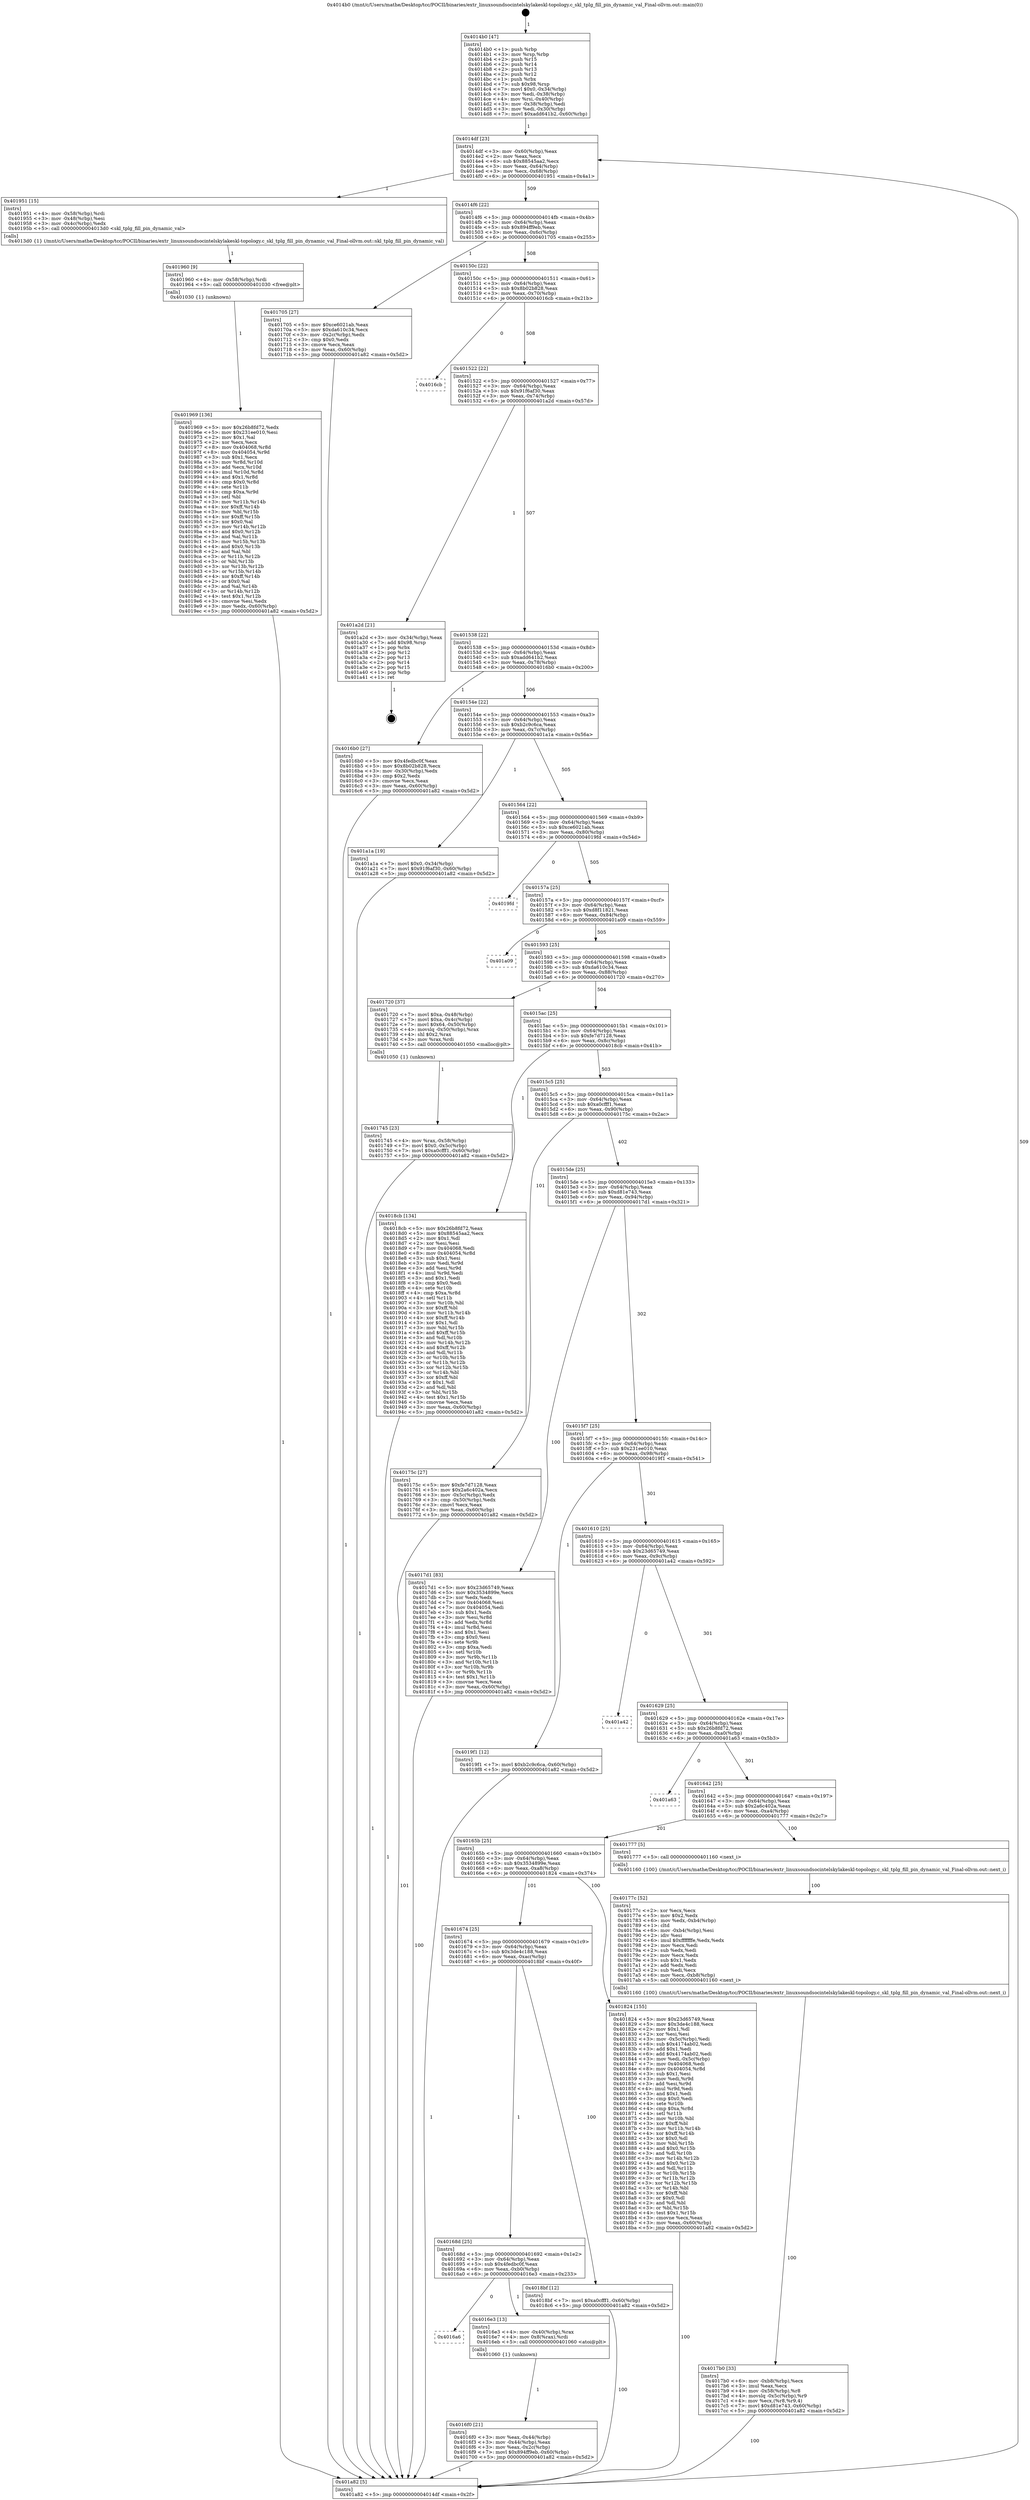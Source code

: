 digraph "0x4014b0" {
  label = "0x4014b0 (/mnt/c/Users/mathe/Desktop/tcc/POCII/binaries/extr_linuxsoundsocintelskylakeskl-topology.c_skl_tplg_fill_pin_dynamic_val_Final-ollvm.out::main(0))"
  labelloc = "t"
  node[shape=record]

  Entry [label="",width=0.3,height=0.3,shape=circle,fillcolor=black,style=filled]
  "0x4014df" [label="{
     0x4014df [23]\l
     | [instrs]\l
     &nbsp;&nbsp;0x4014df \<+3\>: mov -0x60(%rbp),%eax\l
     &nbsp;&nbsp;0x4014e2 \<+2\>: mov %eax,%ecx\l
     &nbsp;&nbsp;0x4014e4 \<+6\>: sub $0x88545aa2,%ecx\l
     &nbsp;&nbsp;0x4014ea \<+3\>: mov %eax,-0x64(%rbp)\l
     &nbsp;&nbsp;0x4014ed \<+3\>: mov %ecx,-0x68(%rbp)\l
     &nbsp;&nbsp;0x4014f0 \<+6\>: je 0000000000401951 \<main+0x4a1\>\l
  }"]
  "0x401951" [label="{
     0x401951 [15]\l
     | [instrs]\l
     &nbsp;&nbsp;0x401951 \<+4\>: mov -0x58(%rbp),%rdi\l
     &nbsp;&nbsp;0x401955 \<+3\>: mov -0x48(%rbp),%esi\l
     &nbsp;&nbsp;0x401958 \<+3\>: mov -0x4c(%rbp),%edx\l
     &nbsp;&nbsp;0x40195b \<+5\>: call 00000000004013d0 \<skl_tplg_fill_pin_dynamic_val\>\l
     | [calls]\l
     &nbsp;&nbsp;0x4013d0 \{1\} (/mnt/c/Users/mathe/Desktop/tcc/POCII/binaries/extr_linuxsoundsocintelskylakeskl-topology.c_skl_tplg_fill_pin_dynamic_val_Final-ollvm.out::skl_tplg_fill_pin_dynamic_val)\l
  }"]
  "0x4014f6" [label="{
     0x4014f6 [22]\l
     | [instrs]\l
     &nbsp;&nbsp;0x4014f6 \<+5\>: jmp 00000000004014fb \<main+0x4b\>\l
     &nbsp;&nbsp;0x4014fb \<+3\>: mov -0x64(%rbp),%eax\l
     &nbsp;&nbsp;0x4014fe \<+5\>: sub $0x894ff9eb,%eax\l
     &nbsp;&nbsp;0x401503 \<+3\>: mov %eax,-0x6c(%rbp)\l
     &nbsp;&nbsp;0x401506 \<+6\>: je 0000000000401705 \<main+0x255\>\l
  }"]
  Exit [label="",width=0.3,height=0.3,shape=circle,fillcolor=black,style=filled,peripheries=2]
  "0x401705" [label="{
     0x401705 [27]\l
     | [instrs]\l
     &nbsp;&nbsp;0x401705 \<+5\>: mov $0xce6021ab,%eax\l
     &nbsp;&nbsp;0x40170a \<+5\>: mov $0xda610c34,%ecx\l
     &nbsp;&nbsp;0x40170f \<+3\>: mov -0x2c(%rbp),%edx\l
     &nbsp;&nbsp;0x401712 \<+3\>: cmp $0x0,%edx\l
     &nbsp;&nbsp;0x401715 \<+3\>: cmove %ecx,%eax\l
     &nbsp;&nbsp;0x401718 \<+3\>: mov %eax,-0x60(%rbp)\l
     &nbsp;&nbsp;0x40171b \<+5\>: jmp 0000000000401a82 \<main+0x5d2\>\l
  }"]
  "0x40150c" [label="{
     0x40150c [22]\l
     | [instrs]\l
     &nbsp;&nbsp;0x40150c \<+5\>: jmp 0000000000401511 \<main+0x61\>\l
     &nbsp;&nbsp;0x401511 \<+3\>: mov -0x64(%rbp),%eax\l
     &nbsp;&nbsp;0x401514 \<+5\>: sub $0x8b02b828,%eax\l
     &nbsp;&nbsp;0x401519 \<+3\>: mov %eax,-0x70(%rbp)\l
     &nbsp;&nbsp;0x40151c \<+6\>: je 00000000004016cb \<main+0x21b\>\l
  }"]
  "0x401969" [label="{
     0x401969 [136]\l
     | [instrs]\l
     &nbsp;&nbsp;0x401969 \<+5\>: mov $0x26b8fd72,%edx\l
     &nbsp;&nbsp;0x40196e \<+5\>: mov $0x231ee010,%esi\l
     &nbsp;&nbsp;0x401973 \<+2\>: mov $0x1,%al\l
     &nbsp;&nbsp;0x401975 \<+2\>: xor %ecx,%ecx\l
     &nbsp;&nbsp;0x401977 \<+8\>: mov 0x404068,%r8d\l
     &nbsp;&nbsp;0x40197f \<+8\>: mov 0x404054,%r9d\l
     &nbsp;&nbsp;0x401987 \<+3\>: sub $0x1,%ecx\l
     &nbsp;&nbsp;0x40198a \<+3\>: mov %r8d,%r10d\l
     &nbsp;&nbsp;0x40198d \<+3\>: add %ecx,%r10d\l
     &nbsp;&nbsp;0x401990 \<+4\>: imul %r10d,%r8d\l
     &nbsp;&nbsp;0x401994 \<+4\>: and $0x1,%r8d\l
     &nbsp;&nbsp;0x401998 \<+4\>: cmp $0x0,%r8d\l
     &nbsp;&nbsp;0x40199c \<+4\>: sete %r11b\l
     &nbsp;&nbsp;0x4019a0 \<+4\>: cmp $0xa,%r9d\l
     &nbsp;&nbsp;0x4019a4 \<+3\>: setl %bl\l
     &nbsp;&nbsp;0x4019a7 \<+3\>: mov %r11b,%r14b\l
     &nbsp;&nbsp;0x4019aa \<+4\>: xor $0xff,%r14b\l
     &nbsp;&nbsp;0x4019ae \<+3\>: mov %bl,%r15b\l
     &nbsp;&nbsp;0x4019b1 \<+4\>: xor $0xff,%r15b\l
     &nbsp;&nbsp;0x4019b5 \<+2\>: xor $0x0,%al\l
     &nbsp;&nbsp;0x4019b7 \<+3\>: mov %r14b,%r12b\l
     &nbsp;&nbsp;0x4019ba \<+4\>: and $0x0,%r12b\l
     &nbsp;&nbsp;0x4019be \<+3\>: and %al,%r11b\l
     &nbsp;&nbsp;0x4019c1 \<+3\>: mov %r15b,%r13b\l
     &nbsp;&nbsp;0x4019c4 \<+4\>: and $0x0,%r13b\l
     &nbsp;&nbsp;0x4019c8 \<+2\>: and %al,%bl\l
     &nbsp;&nbsp;0x4019ca \<+3\>: or %r11b,%r12b\l
     &nbsp;&nbsp;0x4019cd \<+3\>: or %bl,%r13b\l
     &nbsp;&nbsp;0x4019d0 \<+3\>: xor %r13b,%r12b\l
     &nbsp;&nbsp;0x4019d3 \<+3\>: or %r15b,%r14b\l
     &nbsp;&nbsp;0x4019d6 \<+4\>: xor $0xff,%r14b\l
     &nbsp;&nbsp;0x4019da \<+2\>: or $0x0,%al\l
     &nbsp;&nbsp;0x4019dc \<+3\>: and %al,%r14b\l
     &nbsp;&nbsp;0x4019df \<+3\>: or %r14b,%r12b\l
     &nbsp;&nbsp;0x4019e2 \<+4\>: test $0x1,%r12b\l
     &nbsp;&nbsp;0x4019e6 \<+3\>: cmovne %esi,%edx\l
     &nbsp;&nbsp;0x4019e9 \<+3\>: mov %edx,-0x60(%rbp)\l
     &nbsp;&nbsp;0x4019ec \<+5\>: jmp 0000000000401a82 \<main+0x5d2\>\l
  }"]
  "0x4016cb" [label="{
     0x4016cb\l
  }", style=dashed]
  "0x401522" [label="{
     0x401522 [22]\l
     | [instrs]\l
     &nbsp;&nbsp;0x401522 \<+5\>: jmp 0000000000401527 \<main+0x77\>\l
     &nbsp;&nbsp;0x401527 \<+3\>: mov -0x64(%rbp),%eax\l
     &nbsp;&nbsp;0x40152a \<+5\>: sub $0x91f6af30,%eax\l
     &nbsp;&nbsp;0x40152f \<+3\>: mov %eax,-0x74(%rbp)\l
     &nbsp;&nbsp;0x401532 \<+6\>: je 0000000000401a2d \<main+0x57d\>\l
  }"]
  "0x401960" [label="{
     0x401960 [9]\l
     | [instrs]\l
     &nbsp;&nbsp;0x401960 \<+4\>: mov -0x58(%rbp),%rdi\l
     &nbsp;&nbsp;0x401964 \<+5\>: call 0000000000401030 \<free@plt\>\l
     | [calls]\l
     &nbsp;&nbsp;0x401030 \{1\} (unknown)\l
  }"]
  "0x401a2d" [label="{
     0x401a2d [21]\l
     | [instrs]\l
     &nbsp;&nbsp;0x401a2d \<+3\>: mov -0x34(%rbp),%eax\l
     &nbsp;&nbsp;0x401a30 \<+7\>: add $0x98,%rsp\l
     &nbsp;&nbsp;0x401a37 \<+1\>: pop %rbx\l
     &nbsp;&nbsp;0x401a38 \<+2\>: pop %r12\l
     &nbsp;&nbsp;0x401a3a \<+2\>: pop %r13\l
     &nbsp;&nbsp;0x401a3c \<+2\>: pop %r14\l
     &nbsp;&nbsp;0x401a3e \<+2\>: pop %r15\l
     &nbsp;&nbsp;0x401a40 \<+1\>: pop %rbp\l
     &nbsp;&nbsp;0x401a41 \<+1\>: ret\l
  }"]
  "0x401538" [label="{
     0x401538 [22]\l
     | [instrs]\l
     &nbsp;&nbsp;0x401538 \<+5\>: jmp 000000000040153d \<main+0x8d\>\l
     &nbsp;&nbsp;0x40153d \<+3\>: mov -0x64(%rbp),%eax\l
     &nbsp;&nbsp;0x401540 \<+5\>: sub $0xadd641b2,%eax\l
     &nbsp;&nbsp;0x401545 \<+3\>: mov %eax,-0x78(%rbp)\l
     &nbsp;&nbsp;0x401548 \<+6\>: je 00000000004016b0 \<main+0x200\>\l
  }"]
  "0x4017b0" [label="{
     0x4017b0 [33]\l
     | [instrs]\l
     &nbsp;&nbsp;0x4017b0 \<+6\>: mov -0xb8(%rbp),%ecx\l
     &nbsp;&nbsp;0x4017b6 \<+3\>: imul %eax,%ecx\l
     &nbsp;&nbsp;0x4017b9 \<+4\>: mov -0x58(%rbp),%r8\l
     &nbsp;&nbsp;0x4017bd \<+4\>: movslq -0x5c(%rbp),%r9\l
     &nbsp;&nbsp;0x4017c1 \<+4\>: mov %ecx,(%r8,%r9,4)\l
     &nbsp;&nbsp;0x4017c5 \<+7\>: movl $0xd81e743,-0x60(%rbp)\l
     &nbsp;&nbsp;0x4017cc \<+5\>: jmp 0000000000401a82 \<main+0x5d2\>\l
  }"]
  "0x4016b0" [label="{
     0x4016b0 [27]\l
     | [instrs]\l
     &nbsp;&nbsp;0x4016b0 \<+5\>: mov $0x4fedbc0f,%eax\l
     &nbsp;&nbsp;0x4016b5 \<+5\>: mov $0x8b02b828,%ecx\l
     &nbsp;&nbsp;0x4016ba \<+3\>: mov -0x30(%rbp),%edx\l
     &nbsp;&nbsp;0x4016bd \<+3\>: cmp $0x2,%edx\l
     &nbsp;&nbsp;0x4016c0 \<+3\>: cmovne %ecx,%eax\l
     &nbsp;&nbsp;0x4016c3 \<+3\>: mov %eax,-0x60(%rbp)\l
     &nbsp;&nbsp;0x4016c6 \<+5\>: jmp 0000000000401a82 \<main+0x5d2\>\l
  }"]
  "0x40154e" [label="{
     0x40154e [22]\l
     | [instrs]\l
     &nbsp;&nbsp;0x40154e \<+5\>: jmp 0000000000401553 \<main+0xa3\>\l
     &nbsp;&nbsp;0x401553 \<+3\>: mov -0x64(%rbp),%eax\l
     &nbsp;&nbsp;0x401556 \<+5\>: sub $0xb2c9c6ca,%eax\l
     &nbsp;&nbsp;0x40155b \<+3\>: mov %eax,-0x7c(%rbp)\l
     &nbsp;&nbsp;0x40155e \<+6\>: je 0000000000401a1a \<main+0x56a\>\l
  }"]
  "0x401a82" [label="{
     0x401a82 [5]\l
     | [instrs]\l
     &nbsp;&nbsp;0x401a82 \<+5\>: jmp 00000000004014df \<main+0x2f\>\l
  }"]
  "0x4014b0" [label="{
     0x4014b0 [47]\l
     | [instrs]\l
     &nbsp;&nbsp;0x4014b0 \<+1\>: push %rbp\l
     &nbsp;&nbsp;0x4014b1 \<+3\>: mov %rsp,%rbp\l
     &nbsp;&nbsp;0x4014b4 \<+2\>: push %r15\l
     &nbsp;&nbsp;0x4014b6 \<+2\>: push %r14\l
     &nbsp;&nbsp;0x4014b8 \<+2\>: push %r13\l
     &nbsp;&nbsp;0x4014ba \<+2\>: push %r12\l
     &nbsp;&nbsp;0x4014bc \<+1\>: push %rbx\l
     &nbsp;&nbsp;0x4014bd \<+7\>: sub $0x98,%rsp\l
     &nbsp;&nbsp;0x4014c4 \<+7\>: movl $0x0,-0x34(%rbp)\l
     &nbsp;&nbsp;0x4014cb \<+3\>: mov %edi,-0x38(%rbp)\l
     &nbsp;&nbsp;0x4014ce \<+4\>: mov %rsi,-0x40(%rbp)\l
     &nbsp;&nbsp;0x4014d2 \<+3\>: mov -0x38(%rbp),%edi\l
     &nbsp;&nbsp;0x4014d5 \<+3\>: mov %edi,-0x30(%rbp)\l
     &nbsp;&nbsp;0x4014d8 \<+7\>: movl $0xadd641b2,-0x60(%rbp)\l
  }"]
  "0x40177c" [label="{
     0x40177c [52]\l
     | [instrs]\l
     &nbsp;&nbsp;0x40177c \<+2\>: xor %ecx,%ecx\l
     &nbsp;&nbsp;0x40177e \<+5\>: mov $0x2,%edx\l
     &nbsp;&nbsp;0x401783 \<+6\>: mov %edx,-0xb4(%rbp)\l
     &nbsp;&nbsp;0x401789 \<+1\>: cltd\l
     &nbsp;&nbsp;0x40178a \<+6\>: mov -0xb4(%rbp),%esi\l
     &nbsp;&nbsp;0x401790 \<+2\>: idiv %esi\l
     &nbsp;&nbsp;0x401792 \<+6\>: imul $0xfffffffe,%edx,%edx\l
     &nbsp;&nbsp;0x401798 \<+2\>: mov %ecx,%edi\l
     &nbsp;&nbsp;0x40179a \<+2\>: sub %edx,%edi\l
     &nbsp;&nbsp;0x40179c \<+2\>: mov %ecx,%edx\l
     &nbsp;&nbsp;0x40179e \<+3\>: sub $0x1,%edx\l
     &nbsp;&nbsp;0x4017a1 \<+2\>: add %edx,%edi\l
     &nbsp;&nbsp;0x4017a3 \<+2\>: sub %edi,%ecx\l
     &nbsp;&nbsp;0x4017a5 \<+6\>: mov %ecx,-0xb8(%rbp)\l
     &nbsp;&nbsp;0x4017ab \<+5\>: call 0000000000401160 \<next_i\>\l
     | [calls]\l
     &nbsp;&nbsp;0x401160 \{100\} (/mnt/c/Users/mathe/Desktop/tcc/POCII/binaries/extr_linuxsoundsocintelskylakeskl-topology.c_skl_tplg_fill_pin_dynamic_val_Final-ollvm.out::next_i)\l
  }"]
  "0x401a1a" [label="{
     0x401a1a [19]\l
     | [instrs]\l
     &nbsp;&nbsp;0x401a1a \<+7\>: movl $0x0,-0x34(%rbp)\l
     &nbsp;&nbsp;0x401a21 \<+7\>: movl $0x91f6af30,-0x60(%rbp)\l
     &nbsp;&nbsp;0x401a28 \<+5\>: jmp 0000000000401a82 \<main+0x5d2\>\l
  }"]
  "0x401564" [label="{
     0x401564 [22]\l
     | [instrs]\l
     &nbsp;&nbsp;0x401564 \<+5\>: jmp 0000000000401569 \<main+0xb9\>\l
     &nbsp;&nbsp;0x401569 \<+3\>: mov -0x64(%rbp),%eax\l
     &nbsp;&nbsp;0x40156c \<+5\>: sub $0xce6021ab,%eax\l
     &nbsp;&nbsp;0x401571 \<+3\>: mov %eax,-0x80(%rbp)\l
     &nbsp;&nbsp;0x401574 \<+6\>: je 00000000004019fd \<main+0x54d\>\l
  }"]
  "0x401745" [label="{
     0x401745 [23]\l
     | [instrs]\l
     &nbsp;&nbsp;0x401745 \<+4\>: mov %rax,-0x58(%rbp)\l
     &nbsp;&nbsp;0x401749 \<+7\>: movl $0x0,-0x5c(%rbp)\l
     &nbsp;&nbsp;0x401750 \<+7\>: movl $0xa0cfff1,-0x60(%rbp)\l
     &nbsp;&nbsp;0x401757 \<+5\>: jmp 0000000000401a82 \<main+0x5d2\>\l
  }"]
  "0x4019fd" [label="{
     0x4019fd\l
  }", style=dashed]
  "0x40157a" [label="{
     0x40157a [25]\l
     | [instrs]\l
     &nbsp;&nbsp;0x40157a \<+5\>: jmp 000000000040157f \<main+0xcf\>\l
     &nbsp;&nbsp;0x40157f \<+3\>: mov -0x64(%rbp),%eax\l
     &nbsp;&nbsp;0x401582 \<+5\>: sub $0xd8f11821,%eax\l
     &nbsp;&nbsp;0x401587 \<+6\>: mov %eax,-0x84(%rbp)\l
     &nbsp;&nbsp;0x40158d \<+6\>: je 0000000000401a09 \<main+0x559\>\l
  }"]
  "0x4016f0" [label="{
     0x4016f0 [21]\l
     | [instrs]\l
     &nbsp;&nbsp;0x4016f0 \<+3\>: mov %eax,-0x44(%rbp)\l
     &nbsp;&nbsp;0x4016f3 \<+3\>: mov -0x44(%rbp),%eax\l
     &nbsp;&nbsp;0x4016f6 \<+3\>: mov %eax,-0x2c(%rbp)\l
     &nbsp;&nbsp;0x4016f9 \<+7\>: movl $0x894ff9eb,-0x60(%rbp)\l
     &nbsp;&nbsp;0x401700 \<+5\>: jmp 0000000000401a82 \<main+0x5d2\>\l
  }"]
  "0x401a09" [label="{
     0x401a09\l
  }", style=dashed]
  "0x401593" [label="{
     0x401593 [25]\l
     | [instrs]\l
     &nbsp;&nbsp;0x401593 \<+5\>: jmp 0000000000401598 \<main+0xe8\>\l
     &nbsp;&nbsp;0x401598 \<+3\>: mov -0x64(%rbp),%eax\l
     &nbsp;&nbsp;0x40159b \<+5\>: sub $0xda610c34,%eax\l
     &nbsp;&nbsp;0x4015a0 \<+6\>: mov %eax,-0x88(%rbp)\l
     &nbsp;&nbsp;0x4015a6 \<+6\>: je 0000000000401720 \<main+0x270\>\l
  }"]
  "0x4016a6" [label="{
     0x4016a6\l
  }", style=dashed]
  "0x401720" [label="{
     0x401720 [37]\l
     | [instrs]\l
     &nbsp;&nbsp;0x401720 \<+7\>: movl $0xa,-0x48(%rbp)\l
     &nbsp;&nbsp;0x401727 \<+7\>: movl $0xa,-0x4c(%rbp)\l
     &nbsp;&nbsp;0x40172e \<+7\>: movl $0x64,-0x50(%rbp)\l
     &nbsp;&nbsp;0x401735 \<+4\>: movslq -0x50(%rbp),%rax\l
     &nbsp;&nbsp;0x401739 \<+4\>: shl $0x2,%rax\l
     &nbsp;&nbsp;0x40173d \<+3\>: mov %rax,%rdi\l
     &nbsp;&nbsp;0x401740 \<+5\>: call 0000000000401050 \<malloc@plt\>\l
     | [calls]\l
     &nbsp;&nbsp;0x401050 \{1\} (unknown)\l
  }"]
  "0x4015ac" [label="{
     0x4015ac [25]\l
     | [instrs]\l
     &nbsp;&nbsp;0x4015ac \<+5\>: jmp 00000000004015b1 \<main+0x101\>\l
     &nbsp;&nbsp;0x4015b1 \<+3\>: mov -0x64(%rbp),%eax\l
     &nbsp;&nbsp;0x4015b4 \<+5\>: sub $0xfe7d7128,%eax\l
     &nbsp;&nbsp;0x4015b9 \<+6\>: mov %eax,-0x8c(%rbp)\l
     &nbsp;&nbsp;0x4015bf \<+6\>: je 00000000004018cb \<main+0x41b\>\l
  }"]
  "0x4016e3" [label="{
     0x4016e3 [13]\l
     | [instrs]\l
     &nbsp;&nbsp;0x4016e3 \<+4\>: mov -0x40(%rbp),%rax\l
     &nbsp;&nbsp;0x4016e7 \<+4\>: mov 0x8(%rax),%rdi\l
     &nbsp;&nbsp;0x4016eb \<+5\>: call 0000000000401060 \<atoi@plt\>\l
     | [calls]\l
     &nbsp;&nbsp;0x401060 \{1\} (unknown)\l
  }"]
  "0x4018cb" [label="{
     0x4018cb [134]\l
     | [instrs]\l
     &nbsp;&nbsp;0x4018cb \<+5\>: mov $0x26b8fd72,%eax\l
     &nbsp;&nbsp;0x4018d0 \<+5\>: mov $0x88545aa2,%ecx\l
     &nbsp;&nbsp;0x4018d5 \<+2\>: mov $0x1,%dl\l
     &nbsp;&nbsp;0x4018d7 \<+2\>: xor %esi,%esi\l
     &nbsp;&nbsp;0x4018d9 \<+7\>: mov 0x404068,%edi\l
     &nbsp;&nbsp;0x4018e0 \<+8\>: mov 0x404054,%r8d\l
     &nbsp;&nbsp;0x4018e8 \<+3\>: sub $0x1,%esi\l
     &nbsp;&nbsp;0x4018eb \<+3\>: mov %edi,%r9d\l
     &nbsp;&nbsp;0x4018ee \<+3\>: add %esi,%r9d\l
     &nbsp;&nbsp;0x4018f1 \<+4\>: imul %r9d,%edi\l
     &nbsp;&nbsp;0x4018f5 \<+3\>: and $0x1,%edi\l
     &nbsp;&nbsp;0x4018f8 \<+3\>: cmp $0x0,%edi\l
     &nbsp;&nbsp;0x4018fb \<+4\>: sete %r10b\l
     &nbsp;&nbsp;0x4018ff \<+4\>: cmp $0xa,%r8d\l
     &nbsp;&nbsp;0x401903 \<+4\>: setl %r11b\l
     &nbsp;&nbsp;0x401907 \<+3\>: mov %r10b,%bl\l
     &nbsp;&nbsp;0x40190a \<+3\>: xor $0xff,%bl\l
     &nbsp;&nbsp;0x40190d \<+3\>: mov %r11b,%r14b\l
     &nbsp;&nbsp;0x401910 \<+4\>: xor $0xff,%r14b\l
     &nbsp;&nbsp;0x401914 \<+3\>: xor $0x1,%dl\l
     &nbsp;&nbsp;0x401917 \<+3\>: mov %bl,%r15b\l
     &nbsp;&nbsp;0x40191a \<+4\>: and $0xff,%r15b\l
     &nbsp;&nbsp;0x40191e \<+3\>: and %dl,%r10b\l
     &nbsp;&nbsp;0x401921 \<+3\>: mov %r14b,%r12b\l
     &nbsp;&nbsp;0x401924 \<+4\>: and $0xff,%r12b\l
     &nbsp;&nbsp;0x401928 \<+3\>: and %dl,%r11b\l
     &nbsp;&nbsp;0x40192b \<+3\>: or %r10b,%r15b\l
     &nbsp;&nbsp;0x40192e \<+3\>: or %r11b,%r12b\l
     &nbsp;&nbsp;0x401931 \<+3\>: xor %r12b,%r15b\l
     &nbsp;&nbsp;0x401934 \<+3\>: or %r14b,%bl\l
     &nbsp;&nbsp;0x401937 \<+3\>: xor $0xff,%bl\l
     &nbsp;&nbsp;0x40193a \<+3\>: or $0x1,%dl\l
     &nbsp;&nbsp;0x40193d \<+2\>: and %dl,%bl\l
     &nbsp;&nbsp;0x40193f \<+3\>: or %bl,%r15b\l
     &nbsp;&nbsp;0x401942 \<+4\>: test $0x1,%r15b\l
     &nbsp;&nbsp;0x401946 \<+3\>: cmovne %ecx,%eax\l
     &nbsp;&nbsp;0x401949 \<+3\>: mov %eax,-0x60(%rbp)\l
     &nbsp;&nbsp;0x40194c \<+5\>: jmp 0000000000401a82 \<main+0x5d2\>\l
  }"]
  "0x4015c5" [label="{
     0x4015c5 [25]\l
     | [instrs]\l
     &nbsp;&nbsp;0x4015c5 \<+5\>: jmp 00000000004015ca \<main+0x11a\>\l
     &nbsp;&nbsp;0x4015ca \<+3\>: mov -0x64(%rbp),%eax\l
     &nbsp;&nbsp;0x4015cd \<+5\>: sub $0xa0cfff1,%eax\l
     &nbsp;&nbsp;0x4015d2 \<+6\>: mov %eax,-0x90(%rbp)\l
     &nbsp;&nbsp;0x4015d8 \<+6\>: je 000000000040175c \<main+0x2ac\>\l
  }"]
  "0x40168d" [label="{
     0x40168d [25]\l
     | [instrs]\l
     &nbsp;&nbsp;0x40168d \<+5\>: jmp 0000000000401692 \<main+0x1e2\>\l
     &nbsp;&nbsp;0x401692 \<+3\>: mov -0x64(%rbp),%eax\l
     &nbsp;&nbsp;0x401695 \<+5\>: sub $0x4fedbc0f,%eax\l
     &nbsp;&nbsp;0x40169a \<+6\>: mov %eax,-0xb0(%rbp)\l
     &nbsp;&nbsp;0x4016a0 \<+6\>: je 00000000004016e3 \<main+0x233\>\l
  }"]
  "0x40175c" [label="{
     0x40175c [27]\l
     | [instrs]\l
     &nbsp;&nbsp;0x40175c \<+5\>: mov $0xfe7d7128,%eax\l
     &nbsp;&nbsp;0x401761 \<+5\>: mov $0x2a6c402a,%ecx\l
     &nbsp;&nbsp;0x401766 \<+3\>: mov -0x5c(%rbp),%edx\l
     &nbsp;&nbsp;0x401769 \<+3\>: cmp -0x50(%rbp),%edx\l
     &nbsp;&nbsp;0x40176c \<+3\>: cmovl %ecx,%eax\l
     &nbsp;&nbsp;0x40176f \<+3\>: mov %eax,-0x60(%rbp)\l
     &nbsp;&nbsp;0x401772 \<+5\>: jmp 0000000000401a82 \<main+0x5d2\>\l
  }"]
  "0x4015de" [label="{
     0x4015de [25]\l
     | [instrs]\l
     &nbsp;&nbsp;0x4015de \<+5\>: jmp 00000000004015e3 \<main+0x133\>\l
     &nbsp;&nbsp;0x4015e3 \<+3\>: mov -0x64(%rbp),%eax\l
     &nbsp;&nbsp;0x4015e6 \<+5\>: sub $0xd81e743,%eax\l
     &nbsp;&nbsp;0x4015eb \<+6\>: mov %eax,-0x94(%rbp)\l
     &nbsp;&nbsp;0x4015f1 \<+6\>: je 00000000004017d1 \<main+0x321\>\l
  }"]
  "0x4018bf" [label="{
     0x4018bf [12]\l
     | [instrs]\l
     &nbsp;&nbsp;0x4018bf \<+7\>: movl $0xa0cfff1,-0x60(%rbp)\l
     &nbsp;&nbsp;0x4018c6 \<+5\>: jmp 0000000000401a82 \<main+0x5d2\>\l
  }"]
  "0x4017d1" [label="{
     0x4017d1 [83]\l
     | [instrs]\l
     &nbsp;&nbsp;0x4017d1 \<+5\>: mov $0x23d65749,%eax\l
     &nbsp;&nbsp;0x4017d6 \<+5\>: mov $0x3534899e,%ecx\l
     &nbsp;&nbsp;0x4017db \<+2\>: xor %edx,%edx\l
     &nbsp;&nbsp;0x4017dd \<+7\>: mov 0x404068,%esi\l
     &nbsp;&nbsp;0x4017e4 \<+7\>: mov 0x404054,%edi\l
     &nbsp;&nbsp;0x4017eb \<+3\>: sub $0x1,%edx\l
     &nbsp;&nbsp;0x4017ee \<+3\>: mov %esi,%r8d\l
     &nbsp;&nbsp;0x4017f1 \<+3\>: add %edx,%r8d\l
     &nbsp;&nbsp;0x4017f4 \<+4\>: imul %r8d,%esi\l
     &nbsp;&nbsp;0x4017f8 \<+3\>: and $0x1,%esi\l
     &nbsp;&nbsp;0x4017fb \<+3\>: cmp $0x0,%esi\l
     &nbsp;&nbsp;0x4017fe \<+4\>: sete %r9b\l
     &nbsp;&nbsp;0x401802 \<+3\>: cmp $0xa,%edi\l
     &nbsp;&nbsp;0x401805 \<+4\>: setl %r10b\l
     &nbsp;&nbsp;0x401809 \<+3\>: mov %r9b,%r11b\l
     &nbsp;&nbsp;0x40180c \<+3\>: and %r10b,%r11b\l
     &nbsp;&nbsp;0x40180f \<+3\>: xor %r10b,%r9b\l
     &nbsp;&nbsp;0x401812 \<+3\>: or %r9b,%r11b\l
     &nbsp;&nbsp;0x401815 \<+4\>: test $0x1,%r11b\l
     &nbsp;&nbsp;0x401819 \<+3\>: cmovne %ecx,%eax\l
     &nbsp;&nbsp;0x40181c \<+3\>: mov %eax,-0x60(%rbp)\l
     &nbsp;&nbsp;0x40181f \<+5\>: jmp 0000000000401a82 \<main+0x5d2\>\l
  }"]
  "0x4015f7" [label="{
     0x4015f7 [25]\l
     | [instrs]\l
     &nbsp;&nbsp;0x4015f7 \<+5\>: jmp 00000000004015fc \<main+0x14c\>\l
     &nbsp;&nbsp;0x4015fc \<+3\>: mov -0x64(%rbp),%eax\l
     &nbsp;&nbsp;0x4015ff \<+5\>: sub $0x231ee010,%eax\l
     &nbsp;&nbsp;0x401604 \<+6\>: mov %eax,-0x98(%rbp)\l
     &nbsp;&nbsp;0x40160a \<+6\>: je 00000000004019f1 \<main+0x541\>\l
  }"]
  "0x401674" [label="{
     0x401674 [25]\l
     | [instrs]\l
     &nbsp;&nbsp;0x401674 \<+5\>: jmp 0000000000401679 \<main+0x1c9\>\l
     &nbsp;&nbsp;0x401679 \<+3\>: mov -0x64(%rbp),%eax\l
     &nbsp;&nbsp;0x40167c \<+5\>: sub $0x3de4c188,%eax\l
     &nbsp;&nbsp;0x401681 \<+6\>: mov %eax,-0xac(%rbp)\l
     &nbsp;&nbsp;0x401687 \<+6\>: je 00000000004018bf \<main+0x40f\>\l
  }"]
  "0x4019f1" [label="{
     0x4019f1 [12]\l
     | [instrs]\l
     &nbsp;&nbsp;0x4019f1 \<+7\>: movl $0xb2c9c6ca,-0x60(%rbp)\l
     &nbsp;&nbsp;0x4019f8 \<+5\>: jmp 0000000000401a82 \<main+0x5d2\>\l
  }"]
  "0x401610" [label="{
     0x401610 [25]\l
     | [instrs]\l
     &nbsp;&nbsp;0x401610 \<+5\>: jmp 0000000000401615 \<main+0x165\>\l
     &nbsp;&nbsp;0x401615 \<+3\>: mov -0x64(%rbp),%eax\l
     &nbsp;&nbsp;0x401618 \<+5\>: sub $0x23d65749,%eax\l
     &nbsp;&nbsp;0x40161d \<+6\>: mov %eax,-0x9c(%rbp)\l
     &nbsp;&nbsp;0x401623 \<+6\>: je 0000000000401a42 \<main+0x592\>\l
  }"]
  "0x401824" [label="{
     0x401824 [155]\l
     | [instrs]\l
     &nbsp;&nbsp;0x401824 \<+5\>: mov $0x23d65749,%eax\l
     &nbsp;&nbsp;0x401829 \<+5\>: mov $0x3de4c188,%ecx\l
     &nbsp;&nbsp;0x40182e \<+2\>: mov $0x1,%dl\l
     &nbsp;&nbsp;0x401830 \<+2\>: xor %esi,%esi\l
     &nbsp;&nbsp;0x401832 \<+3\>: mov -0x5c(%rbp),%edi\l
     &nbsp;&nbsp;0x401835 \<+6\>: sub $0x4174ab02,%edi\l
     &nbsp;&nbsp;0x40183b \<+3\>: add $0x1,%edi\l
     &nbsp;&nbsp;0x40183e \<+6\>: add $0x4174ab02,%edi\l
     &nbsp;&nbsp;0x401844 \<+3\>: mov %edi,-0x5c(%rbp)\l
     &nbsp;&nbsp;0x401847 \<+7\>: mov 0x404068,%edi\l
     &nbsp;&nbsp;0x40184e \<+8\>: mov 0x404054,%r8d\l
     &nbsp;&nbsp;0x401856 \<+3\>: sub $0x1,%esi\l
     &nbsp;&nbsp;0x401859 \<+3\>: mov %edi,%r9d\l
     &nbsp;&nbsp;0x40185c \<+3\>: add %esi,%r9d\l
     &nbsp;&nbsp;0x40185f \<+4\>: imul %r9d,%edi\l
     &nbsp;&nbsp;0x401863 \<+3\>: and $0x1,%edi\l
     &nbsp;&nbsp;0x401866 \<+3\>: cmp $0x0,%edi\l
     &nbsp;&nbsp;0x401869 \<+4\>: sete %r10b\l
     &nbsp;&nbsp;0x40186d \<+4\>: cmp $0xa,%r8d\l
     &nbsp;&nbsp;0x401871 \<+4\>: setl %r11b\l
     &nbsp;&nbsp;0x401875 \<+3\>: mov %r10b,%bl\l
     &nbsp;&nbsp;0x401878 \<+3\>: xor $0xff,%bl\l
     &nbsp;&nbsp;0x40187b \<+3\>: mov %r11b,%r14b\l
     &nbsp;&nbsp;0x40187e \<+4\>: xor $0xff,%r14b\l
     &nbsp;&nbsp;0x401882 \<+3\>: xor $0x0,%dl\l
     &nbsp;&nbsp;0x401885 \<+3\>: mov %bl,%r15b\l
     &nbsp;&nbsp;0x401888 \<+4\>: and $0x0,%r15b\l
     &nbsp;&nbsp;0x40188c \<+3\>: and %dl,%r10b\l
     &nbsp;&nbsp;0x40188f \<+3\>: mov %r14b,%r12b\l
     &nbsp;&nbsp;0x401892 \<+4\>: and $0x0,%r12b\l
     &nbsp;&nbsp;0x401896 \<+3\>: and %dl,%r11b\l
     &nbsp;&nbsp;0x401899 \<+3\>: or %r10b,%r15b\l
     &nbsp;&nbsp;0x40189c \<+3\>: or %r11b,%r12b\l
     &nbsp;&nbsp;0x40189f \<+3\>: xor %r12b,%r15b\l
     &nbsp;&nbsp;0x4018a2 \<+3\>: or %r14b,%bl\l
     &nbsp;&nbsp;0x4018a5 \<+3\>: xor $0xff,%bl\l
     &nbsp;&nbsp;0x4018a8 \<+3\>: or $0x0,%dl\l
     &nbsp;&nbsp;0x4018ab \<+2\>: and %dl,%bl\l
     &nbsp;&nbsp;0x4018ad \<+3\>: or %bl,%r15b\l
     &nbsp;&nbsp;0x4018b0 \<+4\>: test $0x1,%r15b\l
     &nbsp;&nbsp;0x4018b4 \<+3\>: cmovne %ecx,%eax\l
     &nbsp;&nbsp;0x4018b7 \<+3\>: mov %eax,-0x60(%rbp)\l
     &nbsp;&nbsp;0x4018ba \<+5\>: jmp 0000000000401a82 \<main+0x5d2\>\l
  }"]
  "0x401a42" [label="{
     0x401a42\l
  }", style=dashed]
  "0x401629" [label="{
     0x401629 [25]\l
     | [instrs]\l
     &nbsp;&nbsp;0x401629 \<+5\>: jmp 000000000040162e \<main+0x17e\>\l
     &nbsp;&nbsp;0x40162e \<+3\>: mov -0x64(%rbp),%eax\l
     &nbsp;&nbsp;0x401631 \<+5\>: sub $0x26b8fd72,%eax\l
     &nbsp;&nbsp;0x401636 \<+6\>: mov %eax,-0xa0(%rbp)\l
     &nbsp;&nbsp;0x40163c \<+6\>: je 0000000000401a63 \<main+0x5b3\>\l
  }"]
  "0x40165b" [label="{
     0x40165b [25]\l
     | [instrs]\l
     &nbsp;&nbsp;0x40165b \<+5\>: jmp 0000000000401660 \<main+0x1b0\>\l
     &nbsp;&nbsp;0x401660 \<+3\>: mov -0x64(%rbp),%eax\l
     &nbsp;&nbsp;0x401663 \<+5\>: sub $0x3534899e,%eax\l
     &nbsp;&nbsp;0x401668 \<+6\>: mov %eax,-0xa8(%rbp)\l
     &nbsp;&nbsp;0x40166e \<+6\>: je 0000000000401824 \<main+0x374\>\l
  }"]
  "0x401a63" [label="{
     0x401a63\l
  }", style=dashed]
  "0x401642" [label="{
     0x401642 [25]\l
     | [instrs]\l
     &nbsp;&nbsp;0x401642 \<+5\>: jmp 0000000000401647 \<main+0x197\>\l
     &nbsp;&nbsp;0x401647 \<+3\>: mov -0x64(%rbp),%eax\l
     &nbsp;&nbsp;0x40164a \<+5\>: sub $0x2a6c402a,%eax\l
     &nbsp;&nbsp;0x40164f \<+6\>: mov %eax,-0xa4(%rbp)\l
     &nbsp;&nbsp;0x401655 \<+6\>: je 0000000000401777 \<main+0x2c7\>\l
  }"]
  "0x401777" [label="{
     0x401777 [5]\l
     | [instrs]\l
     &nbsp;&nbsp;0x401777 \<+5\>: call 0000000000401160 \<next_i\>\l
     | [calls]\l
     &nbsp;&nbsp;0x401160 \{100\} (/mnt/c/Users/mathe/Desktop/tcc/POCII/binaries/extr_linuxsoundsocintelskylakeskl-topology.c_skl_tplg_fill_pin_dynamic_val_Final-ollvm.out::next_i)\l
  }"]
  Entry -> "0x4014b0" [label=" 1"]
  "0x4014df" -> "0x401951" [label=" 1"]
  "0x4014df" -> "0x4014f6" [label=" 509"]
  "0x401a2d" -> Exit [label=" 1"]
  "0x4014f6" -> "0x401705" [label=" 1"]
  "0x4014f6" -> "0x40150c" [label=" 508"]
  "0x401a1a" -> "0x401a82" [label=" 1"]
  "0x40150c" -> "0x4016cb" [label=" 0"]
  "0x40150c" -> "0x401522" [label=" 508"]
  "0x4019f1" -> "0x401a82" [label=" 1"]
  "0x401522" -> "0x401a2d" [label=" 1"]
  "0x401522" -> "0x401538" [label=" 507"]
  "0x401969" -> "0x401a82" [label=" 1"]
  "0x401538" -> "0x4016b0" [label=" 1"]
  "0x401538" -> "0x40154e" [label=" 506"]
  "0x4016b0" -> "0x401a82" [label=" 1"]
  "0x4014b0" -> "0x4014df" [label=" 1"]
  "0x401a82" -> "0x4014df" [label=" 509"]
  "0x401960" -> "0x401969" [label=" 1"]
  "0x40154e" -> "0x401a1a" [label=" 1"]
  "0x40154e" -> "0x401564" [label=" 505"]
  "0x401951" -> "0x401960" [label=" 1"]
  "0x401564" -> "0x4019fd" [label=" 0"]
  "0x401564" -> "0x40157a" [label=" 505"]
  "0x4018cb" -> "0x401a82" [label=" 1"]
  "0x40157a" -> "0x401a09" [label=" 0"]
  "0x40157a" -> "0x401593" [label=" 505"]
  "0x4018bf" -> "0x401a82" [label=" 100"]
  "0x401593" -> "0x401720" [label=" 1"]
  "0x401593" -> "0x4015ac" [label=" 504"]
  "0x401824" -> "0x401a82" [label=" 100"]
  "0x4015ac" -> "0x4018cb" [label=" 1"]
  "0x4015ac" -> "0x4015c5" [label=" 503"]
  "0x4017d1" -> "0x401a82" [label=" 100"]
  "0x4015c5" -> "0x40175c" [label=" 101"]
  "0x4015c5" -> "0x4015de" [label=" 402"]
  "0x40177c" -> "0x4017b0" [label=" 100"]
  "0x4015de" -> "0x4017d1" [label=" 100"]
  "0x4015de" -> "0x4015f7" [label=" 302"]
  "0x401777" -> "0x40177c" [label=" 100"]
  "0x4015f7" -> "0x4019f1" [label=" 1"]
  "0x4015f7" -> "0x401610" [label=" 301"]
  "0x401745" -> "0x401a82" [label=" 1"]
  "0x401610" -> "0x401a42" [label=" 0"]
  "0x401610" -> "0x401629" [label=" 301"]
  "0x401720" -> "0x401745" [label=" 1"]
  "0x401629" -> "0x401a63" [label=" 0"]
  "0x401629" -> "0x401642" [label=" 301"]
  "0x4016f0" -> "0x401a82" [label=" 1"]
  "0x401642" -> "0x401777" [label=" 100"]
  "0x401642" -> "0x40165b" [label=" 201"]
  "0x401705" -> "0x401a82" [label=" 1"]
  "0x40165b" -> "0x401824" [label=" 100"]
  "0x40165b" -> "0x401674" [label=" 101"]
  "0x40175c" -> "0x401a82" [label=" 101"]
  "0x401674" -> "0x4018bf" [label=" 100"]
  "0x401674" -> "0x40168d" [label=" 1"]
  "0x4017b0" -> "0x401a82" [label=" 100"]
  "0x40168d" -> "0x4016e3" [label=" 1"]
  "0x40168d" -> "0x4016a6" [label=" 0"]
  "0x4016e3" -> "0x4016f0" [label=" 1"]
}
